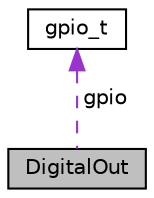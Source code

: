 digraph "DigitalOut"
{
 // LATEX_PDF_SIZE
  edge [fontname="Helvetica",fontsize="10",labelfontname="Helvetica",labelfontsize="10"];
  node [fontname="Helvetica",fontsize="10",shape=record];
  Node1 [label="DigitalOut",height=0.2,width=0.4,color="black", fillcolor="grey75", style="filled", fontcolor="black",tooltip=" "];
  Node2 -> Node1 [dir="back",color="darkorchid3",fontsize="10",style="dashed",label=" gpio" ,fontname="Helvetica"];
  Node2 [label="gpio_t",height=0.2,width=0.4,color="black", fillcolor="white", style="filled",URL="$structgpio__t.html",tooltip=" "];
}
